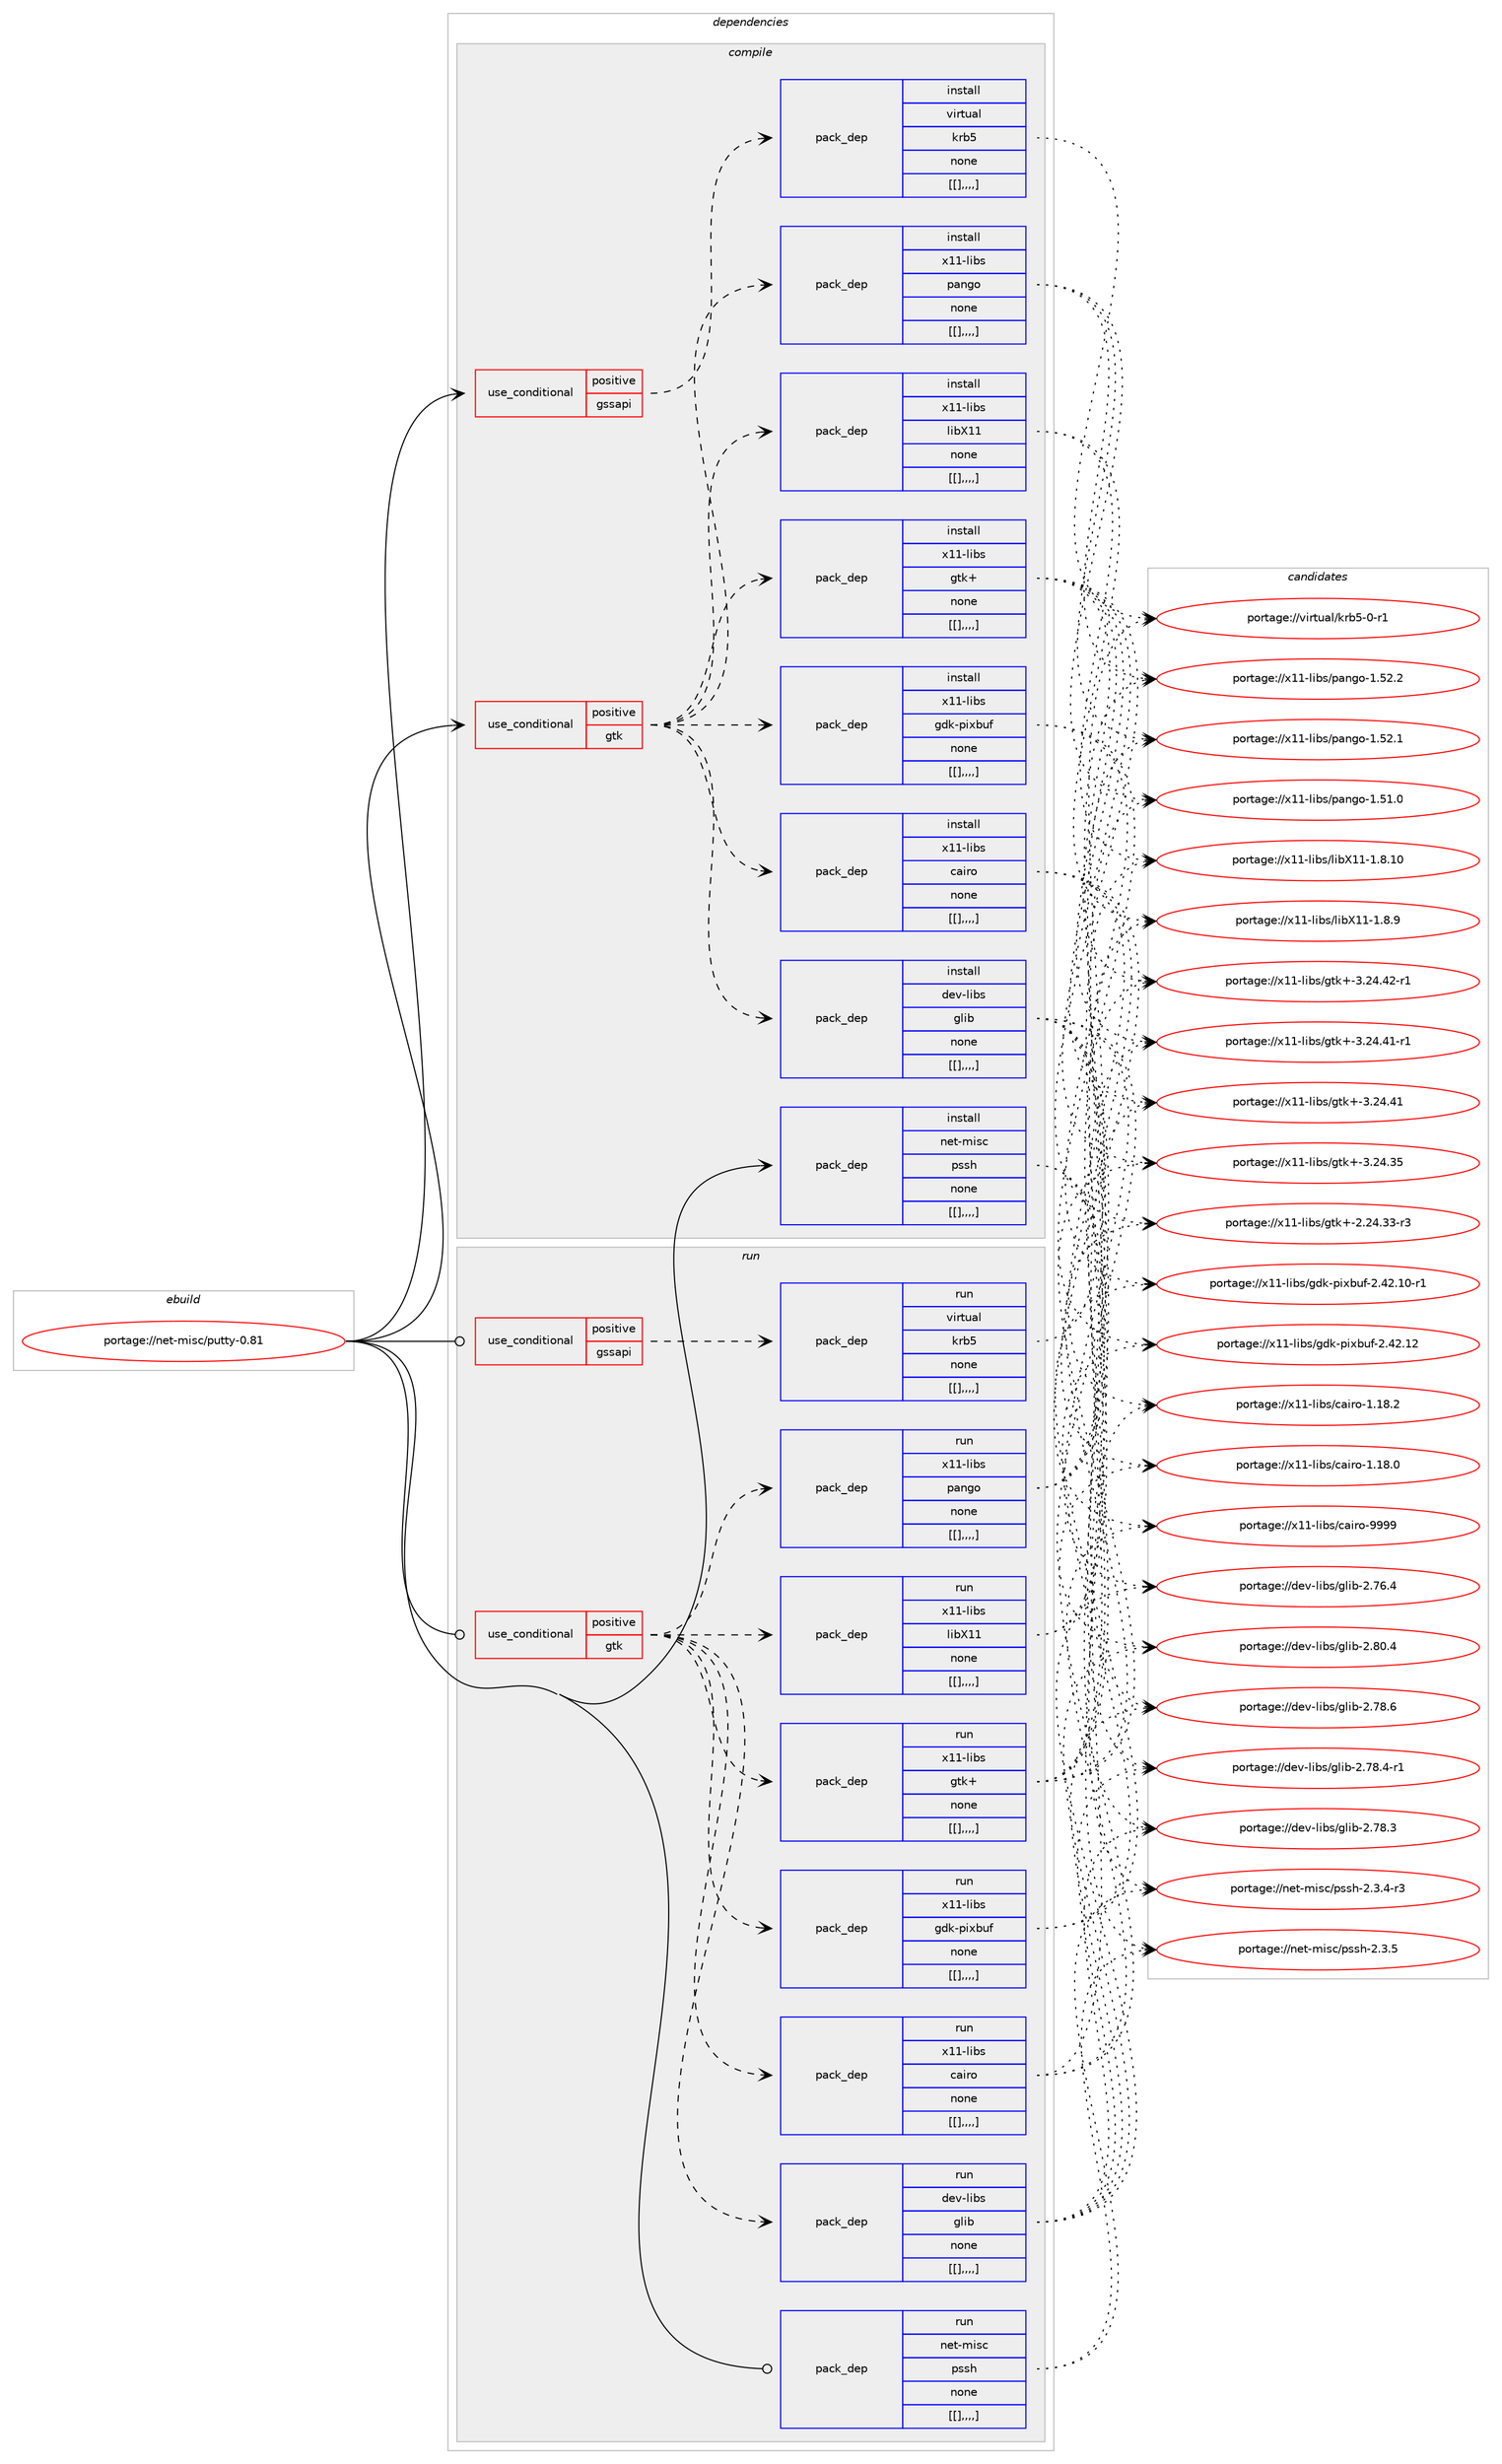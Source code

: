digraph prolog {

# *************
# Graph options
# *************

newrank=true;
concentrate=true;
compound=true;
graph [rankdir=LR,fontname=Helvetica,fontsize=10,ranksep=1.5];#, ranksep=2.5, nodesep=0.2];
edge  [arrowhead=vee];
node  [fontname=Helvetica,fontsize=10];

# **********
# The ebuild
# **********

subgraph cluster_leftcol {
color=gray;
label=<<i>ebuild</i>>;
id [label="portage://net-misc/putty-0.81", color=red, width=4, href="../net-misc/putty-0.81.svg"];
}

# ****************
# The dependencies
# ****************

subgraph cluster_midcol {
color=gray;
label=<<i>dependencies</i>>;
subgraph cluster_compile {
fillcolor="#eeeeee";
style=filled;
label=<<i>compile</i>>;
subgraph cond102557 {
dependency391142 [label=<<TABLE BORDER="0" CELLBORDER="1" CELLSPACING="0" CELLPADDING="4"><TR><TD ROWSPAN="3" CELLPADDING="10">use_conditional</TD></TR><TR><TD>positive</TD></TR><TR><TD>gssapi</TD></TR></TABLE>>, shape=none, color=red];
subgraph pack285727 {
dependency391143 [label=<<TABLE BORDER="0" CELLBORDER="1" CELLSPACING="0" CELLPADDING="4" WIDTH="220"><TR><TD ROWSPAN="6" CELLPADDING="30">pack_dep</TD></TR><TR><TD WIDTH="110">install</TD></TR><TR><TD>virtual</TD></TR><TR><TD>krb5</TD></TR><TR><TD>none</TD></TR><TR><TD>[[],,,,]</TD></TR></TABLE>>, shape=none, color=blue];
}
dependency391142:e -> dependency391143:w [weight=20,style="dashed",arrowhead="vee"];
}
id:e -> dependency391142:w [weight=20,style="solid",arrowhead="vee"];
subgraph cond102558 {
dependency391144 [label=<<TABLE BORDER="0" CELLBORDER="1" CELLSPACING="0" CELLPADDING="4"><TR><TD ROWSPAN="3" CELLPADDING="10">use_conditional</TD></TR><TR><TD>positive</TD></TR><TR><TD>gtk</TD></TR></TABLE>>, shape=none, color=red];
subgraph pack285728 {
dependency391145 [label=<<TABLE BORDER="0" CELLBORDER="1" CELLSPACING="0" CELLPADDING="4" WIDTH="220"><TR><TD ROWSPAN="6" CELLPADDING="30">pack_dep</TD></TR><TR><TD WIDTH="110">install</TD></TR><TR><TD>dev-libs</TD></TR><TR><TD>glib</TD></TR><TR><TD>none</TD></TR><TR><TD>[[],,,,]</TD></TR></TABLE>>, shape=none, color=blue];
}
dependency391144:e -> dependency391145:w [weight=20,style="dashed",arrowhead="vee"];
subgraph pack285729 {
dependency391146 [label=<<TABLE BORDER="0" CELLBORDER="1" CELLSPACING="0" CELLPADDING="4" WIDTH="220"><TR><TD ROWSPAN="6" CELLPADDING="30">pack_dep</TD></TR><TR><TD WIDTH="110">install</TD></TR><TR><TD>x11-libs</TD></TR><TR><TD>cairo</TD></TR><TR><TD>none</TD></TR><TR><TD>[[],,,,]</TD></TR></TABLE>>, shape=none, color=blue];
}
dependency391144:e -> dependency391146:w [weight=20,style="dashed",arrowhead="vee"];
subgraph pack285730 {
dependency391147 [label=<<TABLE BORDER="0" CELLBORDER="1" CELLSPACING="0" CELLPADDING="4" WIDTH="220"><TR><TD ROWSPAN="6" CELLPADDING="30">pack_dep</TD></TR><TR><TD WIDTH="110">install</TD></TR><TR><TD>x11-libs</TD></TR><TR><TD>gdk-pixbuf</TD></TR><TR><TD>none</TD></TR><TR><TD>[[],,,,]</TD></TR></TABLE>>, shape=none, color=blue];
}
dependency391144:e -> dependency391147:w [weight=20,style="dashed",arrowhead="vee"];
subgraph pack285731 {
dependency391148 [label=<<TABLE BORDER="0" CELLBORDER="1" CELLSPACING="0" CELLPADDING="4" WIDTH="220"><TR><TD ROWSPAN="6" CELLPADDING="30">pack_dep</TD></TR><TR><TD WIDTH="110">install</TD></TR><TR><TD>x11-libs</TD></TR><TR><TD>gtk+</TD></TR><TR><TD>none</TD></TR><TR><TD>[[],,,,]</TD></TR></TABLE>>, shape=none, color=blue];
}
dependency391144:e -> dependency391148:w [weight=20,style="dashed",arrowhead="vee"];
subgraph pack285732 {
dependency391149 [label=<<TABLE BORDER="0" CELLBORDER="1" CELLSPACING="0" CELLPADDING="4" WIDTH="220"><TR><TD ROWSPAN="6" CELLPADDING="30">pack_dep</TD></TR><TR><TD WIDTH="110">install</TD></TR><TR><TD>x11-libs</TD></TR><TR><TD>libX11</TD></TR><TR><TD>none</TD></TR><TR><TD>[[],,,,]</TD></TR></TABLE>>, shape=none, color=blue];
}
dependency391144:e -> dependency391149:w [weight=20,style="dashed",arrowhead="vee"];
subgraph pack285733 {
dependency391150 [label=<<TABLE BORDER="0" CELLBORDER="1" CELLSPACING="0" CELLPADDING="4" WIDTH="220"><TR><TD ROWSPAN="6" CELLPADDING="30">pack_dep</TD></TR><TR><TD WIDTH="110">install</TD></TR><TR><TD>x11-libs</TD></TR><TR><TD>pango</TD></TR><TR><TD>none</TD></TR><TR><TD>[[],,,,]</TD></TR></TABLE>>, shape=none, color=blue];
}
dependency391144:e -> dependency391150:w [weight=20,style="dashed",arrowhead="vee"];
}
id:e -> dependency391144:w [weight=20,style="solid",arrowhead="vee"];
subgraph pack285734 {
dependency391151 [label=<<TABLE BORDER="0" CELLBORDER="1" CELLSPACING="0" CELLPADDING="4" WIDTH="220"><TR><TD ROWSPAN="6" CELLPADDING="30">pack_dep</TD></TR><TR><TD WIDTH="110">install</TD></TR><TR><TD>net-misc</TD></TR><TR><TD>pssh</TD></TR><TR><TD>none</TD></TR><TR><TD>[[],,,,]</TD></TR></TABLE>>, shape=none, color=blue];
}
id:e -> dependency391151:w [weight=20,style="solid",arrowhead="vee"];
}
subgraph cluster_compileandrun {
fillcolor="#eeeeee";
style=filled;
label=<<i>compile and run</i>>;
}
subgraph cluster_run {
fillcolor="#eeeeee";
style=filled;
label=<<i>run</i>>;
subgraph cond102559 {
dependency391152 [label=<<TABLE BORDER="0" CELLBORDER="1" CELLSPACING="0" CELLPADDING="4"><TR><TD ROWSPAN="3" CELLPADDING="10">use_conditional</TD></TR><TR><TD>positive</TD></TR><TR><TD>gssapi</TD></TR></TABLE>>, shape=none, color=red];
subgraph pack285735 {
dependency391153 [label=<<TABLE BORDER="0" CELLBORDER="1" CELLSPACING="0" CELLPADDING="4" WIDTH="220"><TR><TD ROWSPAN="6" CELLPADDING="30">pack_dep</TD></TR><TR><TD WIDTH="110">run</TD></TR><TR><TD>virtual</TD></TR><TR><TD>krb5</TD></TR><TR><TD>none</TD></TR><TR><TD>[[],,,,]</TD></TR></TABLE>>, shape=none, color=blue];
}
dependency391152:e -> dependency391153:w [weight=20,style="dashed",arrowhead="vee"];
}
id:e -> dependency391152:w [weight=20,style="solid",arrowhead="odot"];
subgraph cond102560 {
dependency391154 [label=<<TABLE BORDER="0" CELLBORDER="1" CELLSPACING="0" CELLPADDING="4"><TR><TD ROWSPAN="3" CELLPADDING="10">use_conditional</TD></TR><TR><TD>positive</TD></TR><TR><TD>gtk</TD></TR></TABLE>>, shape=none, color=red];
subgraph pack285736 {
dependency391155 [label=<<TABLE BORDER="0" CELLBORDER="1" CELLSPACING="0" CELLPADDING="4" WIDTH="220"><TR><TD ROWSPAN="6" CELLPADDING="30">pack_dep</TD></TR><TR><TD WIDTH="110">run</TD></TR><TR><TD>dev-libs</TD></TR><TR><TD>glib</TD></TR><TR><TD>none</TD></TR><TR><TD>[[],,,,]</TD></TR></TABLE>>, shape=none, color=blue];
}
dependency391154:e -> dependency391155:w [weight=20,style="dashed",arrowhead="vee"];
subgraph pack285737 {
dependency391156 [label=<<TABLE BORDER="0" CELLBORDER="1" CELLSPACING="0" CELLPADDING="4" WIDTH="220"><TR><TD ROWSPAN="6" CELLPADDING="30">pack_dep</TD></TR><TR><TD WIDTH="110">run</TD></TR><TR><TD>x11-libs</TD></TR><TR><TD>cairo</TD></TR><TR><TD>none</TD></TR><TR><TD>[[],,,,]</TD></TR></TABLE>>, shape=none, color=blue];
}
dependency391154:e -> dependency391156:w [weight=20,style="dashed",arrowhead="vee"];
subgraph pack285738 {
dependency391157 [label=<<TABLE BORDER="0" CELLBORDER="1" CELLSPACING="0" CELLPADDING="4" WIDTH="220"><TR><TD ROWSPAN="6" CELLPADDING="30">pack_dep</TD></TR><TR><TD WIDTH="110">run</TD></TR><TR><TD>x11-libs</TD></TR><TR><TD>gdk-pixbuf</TD></TR><TR><TD>none</TD></TR><TR><TD>[[],,,,]</TD></TR></TABLE>>, shape=none, color=blue];
}
dependency391154:e -> dependency391157:w [weight=20,style="dashed",arrowhead="vee"];
subgraph pack285739 {
dependency391158 [label=<<TABLE BORDER="0" CELLBORDER="1" CELLSPACING="0" CELLPADDING="4" WIDTH="220"><TR><TD ROWSPAN="6" CELLPADDING="30">pack_dep</TD></TR><TR><TD WIDTH="110">run</TD></TR><TR><TD>x11-libs</TD></TR><TR><TD>gtk+</TD></TR><TR><TD>none</TD></TR><TR><TD>[[],,,,]</TD></TR></TABLE>>, shape=none, color=blue];
}
dependency391154:e -> dependency391158:w [weight=20,style="dashed",arrowhead="vee"];
subgraph pack285740 {
dependency391159 [label=<<TABLE BORDER="0" CELLBORDER="1" CELLSPACING="0" CELLPADDING="4" WIDTH="220"><TR><TD ROWSPAN="6" CELLPADDING="30">pack_dep</TD></TR><TR><TD WIDTH="110">run</TD></TR><TR><TD>x11-libs</TD></TR><TR><TD>libX11</TD></TR><TR><TD>none</TD></TR><TR><TD>[[],,,,]</TD></TR></TABLE>>, shape=none, color=blue];
}
dependency391154:e -> dependency391159:w [weight=20,style="dashed",arrowhead="vee"];
subgraph pack285741 {
dependency391160 [label=<<TABLE BORDER="0" CELLBORDER="1" CELLSPACING="0" CELLPADDING="4" WIDTH="220"><TR><TD ROWSPAN="6" CELLPADDING="30">pack_dep</TD></TR><TR><TD WIDTH="110">run</TD></TR><TR><TD>x11-libs</TD></TR><TR><TD>pango</TD></TR><TR><TD>none</TD></TR><TR><TD>[[],,,,]</TD></TR></TABLE>>, shape=none, color=blue];
}
dependency391154:e -> dependency391160:w [weight=20,style="dashed",arrowhead="vee"];
}
id:e -> dependency391154:w [weight=20,style="solid",arrowhead="odot"];
subgraph pack285742 {
dependency391161 [label=<<TABLE BORDER="0" CELLBORDER="1" CELLSPACING="0" CELLPADDING="4" WIDTH="220"><TR><TD ROWSPAN="6" CELLPADDING="30">pack_dep</TD></TR><TR><TD WIDTH="110">run</TD></TR><TR><TD>net-misc</TD></TR><TR><TD>pssh</TD></TR><TR><TD>none</TD></TR><TR><TD>[[],,,,]</TD></TR></TABLE>>, shape=none, color=blue];
}
id:e -> dependency391161:w [weight=20,style="solid",arrowhead="odot"];
}
}

# **************
# The candidates
# **************

subgraph cluster_choices {
rank=same;
color=gray;
label=<<i>candidates</i>>;

subgraph choice285727 {
color=black;
nodesep=1;
choice1181051141161179710847107114985345484511449 [label="portage://virtual/krb5-0-r1", color=red, width=4,href="../virtual/krb5-0-r1.svg"];
dependency391143:e -> choice1181051141161179710847107114985345484511449:w [style=dotted,weight="100"];
}
subgraph choice285728 {
color=black;
nodesep=1;
choice1001011184510810598115471031081059845504656484652 [label="portage://dev-libs/glib-2.80.4", color=red, width=4,href="../dev-libs/glib-2.80.4.svg"];
choice1001011184510810598115471031081059845504655564654 [label="portage://dev-libs/glib-2.78.6", color=red, width=4,href="../dev-libs/glib-2.78.6.svg"];
choice10010111845108105981154710310810598455046555646524511449 [label="portage://dev-libs/glib-2.78.4-r1", color=red, width=4,href="../dev-libs/glib-2.78.4-r1.svg"];
choice1001011184510810598115471031081059845504655564651 [label="portage://dev-libs/glib-2.78.3", color=red, width=4,href="../dev-libs/glib-2.78.3.svg"];
choice1001011184510810598115471031081059845504655544652 [label="portage://dev-libs/glib-2.76.4", color=red, width=4,href="../dev-libs/glib-2.76.4.svg"];
dependency391145:e -> choice1001011184510810598115471031081059845504656484652:w [style=dotted,weight="100"];
dependency391145:e -> choice1001011184510810598115471031081059845504655564654:w [style=dotted,weight="100"];
dependency391145:e -> choice10010111845108105981154710310810598455046555646524511449:w [style=dotted,weight="100"];
dependency391145:e -> choice1001011184510810598115471031081059845504655564651:w [style=dotted,weight="100"];
dependency391145:e -> choice1001011184510810598115471031081059845504655544652:w [style=dotted,weight="100"];
}
subgraph choice285729 {
color=black;
nodesep=1;
choice120494945108105981154799971051141114557575757 [label="portage://x11-libs/cairo-9999", color=red, width=4,href="../x11-libs/cairo-9999.svg"];
choice1204949451081059811547999710511411145494649564650 [label="portage://x11-libs/cairo-1.18.2", color=red, width=4,href="../x11-libs/cairo-1.18.2.svg"];
choice1204949451081059811547999710511411145494649564648 [label="portage://x11-libs/cairo-1.18.0", color=red, width=4,href="../x11-libs/cairo-1.18.0.svg"];
dependency391146:e -> choice120494945108105981154799971051141114557575757:w [style=dotted,weight="100"];
dependency391146:e -> choice1204949451081059811547999710511411145494649564650:w [style=dotted,weight="100"];
dependency391146:e -> choice1204949451081059811547999710511411145494649564648:w [style=dotted,weight="100"];
}
subgraph choice285730 {
color=black;
nodesep=1;
choice120494945108105981154710310010745112105120981171024550465250464950 [label="portage://x11-libs/gdk-pixbuf-2.42.12", color=red, width=4,href="../x11-libs/gdk-pixbuf-2.42.12.svg"];
choice1204949451081059811547103100107451121051209811710245504652504649484511449 [label="portage://x11-libs/gdk-pixbuf-2.42.10-r1", color=red, width=4,href="../x11-libs/gdk-pixbuf-2.42.10-r1.svg"];
dependency391147:e -> choice120494945108105981154710310010745112105120981171024550465250464950:w [style=dotted,weight="100"];
dependency391147:e -> choice1204949451081059811547103100107451121051209811710245504652504649484511449:w [style=dotted,weight="100"];
}
subgraph choice285731 {
color=black;
nodesep=1;
choice12049494510810598115471031161074345514650524652504511449 [label="portage://x11-libs/gtk+-3.24.42-r1", color=red, width=4,href="../x11-libs/gtk+-3.24.42-r1.svg"];
choice12049494510810598115471031161074345514650524652494511449 [label="portage://x11-libs/gtk+-3.24.41-r1", color=red, width=4,href="../x11-libs/gtk+-3.24.41-r1.svg"];
choice1204949451081059811547103116107434551465052465249 [label="portage://x11-libs/gtk+-3.24.41", color=red, width=4,href="../x11-libs/gtk+-3.24.41.svg"];
choice1204949451081059811547103116107434551465052465153 [label="portage://x11-libs/gtk+-3.24.35", color=red, width=4,href="../x11-libs/gtk+-3.24.35.svg"];
choice12049494510810598115471031161074345504650524651514511451 [label="portage://x11-libs/gtk+-2.24.33-r3", color=red, width=4,href="../x11-libs/gtk+-2.24.33-r3.svg"];
dependency391148:e -> choice12049494510810598115471031161074345514650524652504511449:w [style=dotted,weight="100"];
dependency391148:e -> choice12049494510810598115471031161074345514650524652494511449:w [style=dotted,weight="100"];
dependency391148:e -> choice1204949451081059811547103116107434551465052465249:w [style=dotted,weight="100"];
dependency391148:e -> choice1204949451081059811547103116107434551465052465153:w [style=dotted,weight="100"];
dependency391148:e -> choice12049494510810598115471031161074345504650524651514511451:w [style=dotted,weight="100"];
}
subgraph choice285732 {
color=black;
nodesep=1;
choice12049494510810598115471081059888494945494656464948 [label="portage://x11-libs/libX11-1.8.10", color=red, width=4,href="../x11-libs/libX11-1.8.10.svg"];
choice120494945108105981154710810598884949454946564657 [label="portage://x11-libs/libX11-1.8.9", color=red, width=4,href="../x11-libs/libX11-1.8.9.svg"];
dependency391149:e -> choice12049494510810598115471081059888494945494656464948:w [style=dotted,weight="100"];
dependency391149:e -> choice120494945108105981154710810598884949454946564657:w [style=dotted,weight="100"];
}
subgraph choice285733 {
color=black;
nodesep=1;
choice12049494510810598115471129711010311145494653504650 [label="portage://x11-libs/pango-1.52.2", color=red, width=4,href="../x11-libs/pango-1.52.2.svg"];
choice12049494510810598115471129711010311145494653504649 [label="portage://x11-libs/pango-1.52.1", color=red, width=4,href="../x11-libs/pango-1.52.1.svg"];
choice12049494510810598115471129711010311145494653494648 [label="portage://x11-libs/pango-1.51.0", color=red, width=4,href="../x11-libs/pango-1.51.0.svg"];
dependency391150:e -> choice12049494510810598115471129711010311145494653504650:w [style=dotted,weight="100"];
dependency391150:e -> choice12049494510810598115471129711010311145494653504649:w [style=dotted,weight="100"];
dependency391150:e -> choice12049494510810598115471129711010311145494653494648:w [style=dotted,weight="100"];
}
subgraph choice285734 {
color=black;
nodesep=1;
choice110101116451091051159947112115115104455046514653 [label="portage://net-misc/pssh-2.3.5", color=red, width=4,href="../net-misc/pssh-2.3.5.svg"];
choice1101011164510910511599471121151151044550465146524511451 [label="portage://net-misc/pssh-2.3.4-r3", color=red, width=4,href="../net-misc/pssh-2.3.4-r3.svg"];
dependency391151:e -> choice110101116451091051159947112115115104455046514653:w [style=dotted,weight="100"];
dependency391151:e -> choice1101011164510910511599471121151151044550465146524511451:w [style=dotted,weight="100"];
}
subgraph choice285735 {
color=black;
nodesep=1;
choice1181051141161179710847107114985345484511449 [label="portage://virtual/krb5-0-r1", color=red, width=4,href="../virtual/krb5-0-r1.svg"];
dependency391153:e -> choice1181051141161179710847107114985345484511449:w [style=dotted,weight="100"];
}
subgraph choice285736 {
color=black;
nodesep=1;
choice1001011184510810598115471031081059845504656484652 [label="portage://dev-libs/glib-2.80.4", color=red, width=4,href="../dev-libs/glib-2.80.4.svg"];
choice1001011184510810598115471031081059845504655564654 [label="portage://dev-libs/glib-2.78.6", color=red, width=4,href="../dev-libs/glib-2.78.6.svg"];
choice10010111845108105981154710310810598455046555646524511449 [label="portage://dev-libs/glib-2.78.4-r1", color=red, width=4,href="../dev-libs/glib-2.78.4-r1.svg"];
choice1001011184510810598115471031081059845504655564651 [label="portage://dev-libs/glib-2.78.3", color=red, width=4,href="../dev-libs/glib-2.78.3.svg"];
choice1001011184510810598115471031081059845504655544652 [label="portage://dev-libs/glib-2.76.4", color=red, width=4,href="../dev-libs/glib-2.76.4.svg"];
dependency391155:e -> choice1001011184510810598115471031081059845504656484652:w [style=dotted,weight="100"];
dependency391155:e -> choice1001011184510810598115471031081059845504655564654:w [style=dotted,weight="100"];
dependency391155:e -> choice10010111845108105981154710310810598455046555646524511449:w [style=dotted,weight="100"];
dependency391155:e -> choice1001011184510810598115471031081059845504655564651:w [style=dotted,weight="100"];
dependency391155:e -> choice1001011184510810598115471031081059845504655544652:w [style=dotted,weight="100"];
}
subgraph choice285737 {
color=black;
nodesep=1;
choice120494945108105981154799971051141114557575757 [label="portage://x11-libs/cairo-9999", color=red, width=4,href="../x11-libs/cairo-9999.svg"];
choice1204949451081059811547999710511411145494649564650 [label="portage://x11-libs/cairo-1.18.2", color=red, width=4,href="../x11-libs/cairo-1.18.2.svg"];
choice1204949451081059811547999710511411145494649564648 [label="portage://x11-libs/cairo-1.18.0", color=red, width=4,href="../x11-libs/cairo-1.18.0.svg"];
dependency391156:e -> choice120494945108105981154799971051141114557575757:w [style=dotted,weight="100"];
dependency391156:e -> choice1204949451081059811547999710511411145494649564650:w [style=dotted,weight="100"];
dependency391156:e -> choice1204949451081059811547999710511411145494649564648:w [style=dotted,weight="100"];
}
subgraph choice285738 {
color=black;
nodesep=1;
choice120494945108105981154710310010745112105120981171024550465250464950 [label="portage://x11-libs/gdk-pixbuf-2.42.12", color=red, width=4,href="../x11-libs/gdk-pixbuf-2.42.12.svg"];
choice1204949451081059811547103100107451121051209811710245504652504649484511449 [label="portage://x11-libs/gdk-pixbuf-2.42.10-r1", color=red, width=4,href="../x11-libs/gdk-pixbuf-2.42.10-r1.svg"];
dependency391157:e -> choice120494945108105981154710310010745112105120981171024550465250464950:w [style=dotted,weight="100"];
dependency391157:e -> choice1204949451081059811547103100107451121051209811710245504652504649484511449:w [style=dotted,weight="100"];
}
subgraph choice285739 {
color=black;
nodesep=1;
choice12049494510810598115471031161074345514650524652504511449 [label="portage://x11-libs/gtk+-3.24.42-r1", color=red, width=4,href="../x11-libs/gtk+-3.24.42-r1.svg"];
choice12049494510810598115471031161074345514650524652494511449 [label="portage://x11-libs/gtk+-3.24.41-r1", color=red, width=4,href="../x11-libs/gtk+-3.24.41-r1.svg"];
choice1204949451081059811547103116107434551465052465249 [label="portage://x11-libs/gtk+-3.24.41", color=red, width=4,href="../x11-libs/gtk+-3.24.41.svg"];
choice1204949451081059811547103116107434551465052465153 [label="portage://x11-libs/gtk+-3.24.35", color=red, width=4,href="../x11-libs/gtk+-3.24.35.svg"];
choice12049494510810598115471031161074345504650524651514511451 [label="portage://x11-libs/gtk+-2.24.33-r3", color=red, width=4,href="../x11-libs/gtk+-2.24.33-r3.svg"];
dependency391158:e -> choice12049494510810598115471031161074345514650524652504511449:w [style=dotted,weight="100"];
dependency391158:e -> choice12049494510810598115471031161074345514650524652494511449:w [style=dotted,weight="100"];
dependency391158:e -> choice1204949451081059811547103116107434551465052465249:w [style=dotted,weight="100"];
dependency391158:e -> choice1204949451081059811547103116107434551465052465153:w [style=dotted,weight="100"];
dependency391158:e -> choice12049494510810598115471031161074345504650524651514511451:w [style=dotted,weight="100"];
}
subgraph choice285740 {
color=black;
nodesep=1;
choice12049494510810598115471081059888494945494656464948 [label="portage://x11-libs/libX11-1.8.10", color=red, width=4,href="../x11-libs/libX11-1.8.10.svg"];
choice120494945108105981154710810598884949454946564657 [label="portage://x11-libs/libX11-1.8.9", color=red, width=4,href="../x11-libs/libX11-1.8.9.svg"];
dependency391159:e -> choice12049494510810598115471081059888494945494656464948:w [style=dotted,weight="100"];
dependency391159:e -> choice120494945108105981154710810598884949454946564657:w [style=dotted,weight="100"];
}
subgraph choice285741 {
color=black;
nodesep=1;
choice12049494510810598115471129711010311145494653504650 [label="portage://x11-libs/pango-1.52.2", color=red, width=4,href="../x11-libs/pango-1.52.2.svg"];
choice12049494510810598115471129711010311145494653504649 [label="portage://x11-libs/pango-1.52.1", color=red, width=4,href="../x11-libs/pango-1.52.1.svg"];
choice12049494510810598115471129711010311145494653494648 [label="portage://x11-libs/pango-1.51.0", color=red, width=4,href="../x11-libs/pango-1.51.0.svg"];
dependency391160:e -> choice12049494510810598115471129711010311145494653504650:w [style=dotted,weight="100"];
dependency391160:e -> choice12049494510810598115471129711010311145494653504649:w [style=dotted,weight="100"];
dependency391160:e -> choice12049494510810598115471129711010311145494653494648:w [style=dotted,weight="100"];
}
subgraph choice285742 {
color=black;
nodesep=1;
choice110101116451091051159947112115115104455046514653 [label="portage://net-misc/pssh-2.3.5", color=red, width=4,href="../net-misc/pssh-2.3.5.svg"];
choice1101011164510910511599471121151151044550465146524511451 [label="portage://net-misc/pssh-2.3.4-r3", color=red, width=4,href="../net-misc/pssh-2.3.4-r3.svg"];
dependency391161:e -> choice110101116451091051159947112115115104455046514653:w [style=dotted,weight="100"];
dependency391161:e -> choice1101011164510910511599471121151151044550465146524511451:w [style=dotted,weight="100"];
}
}

}
